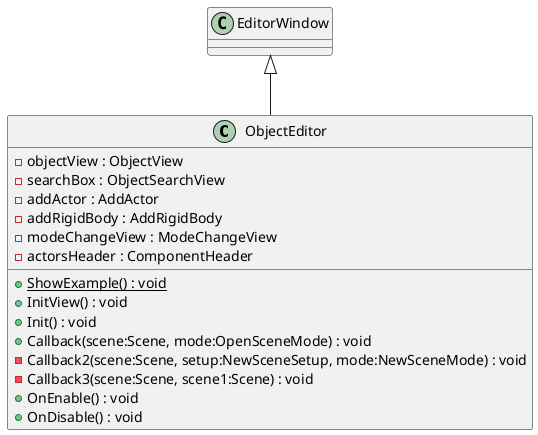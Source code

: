 @startuml
class ObjectEditor {
    + {static} ShowExample() : void
    - objectView : ObjectView
    - searchBox : ObjectSearchView
    - addActor : AddActor
    - addRigidBody : AddRigidBody
    - modeChangeView : ModeChangeView
    - actorsHeader : ComponentHeader
    + InitView() : void
    + Init() : void
    + Callback(scene:Scene, mode:OpenSceneMode) : void
    - Callback2(scene:Scene, setup:NewSceneSetup, mode:NewSceneMode) : void
    - Callback3(scene:Scene, scene1:Scene) : void
    + OnEnable() : void
    + OnDisable() : void
}
EditorWindow <|-- ObjectEditor
@enduml
